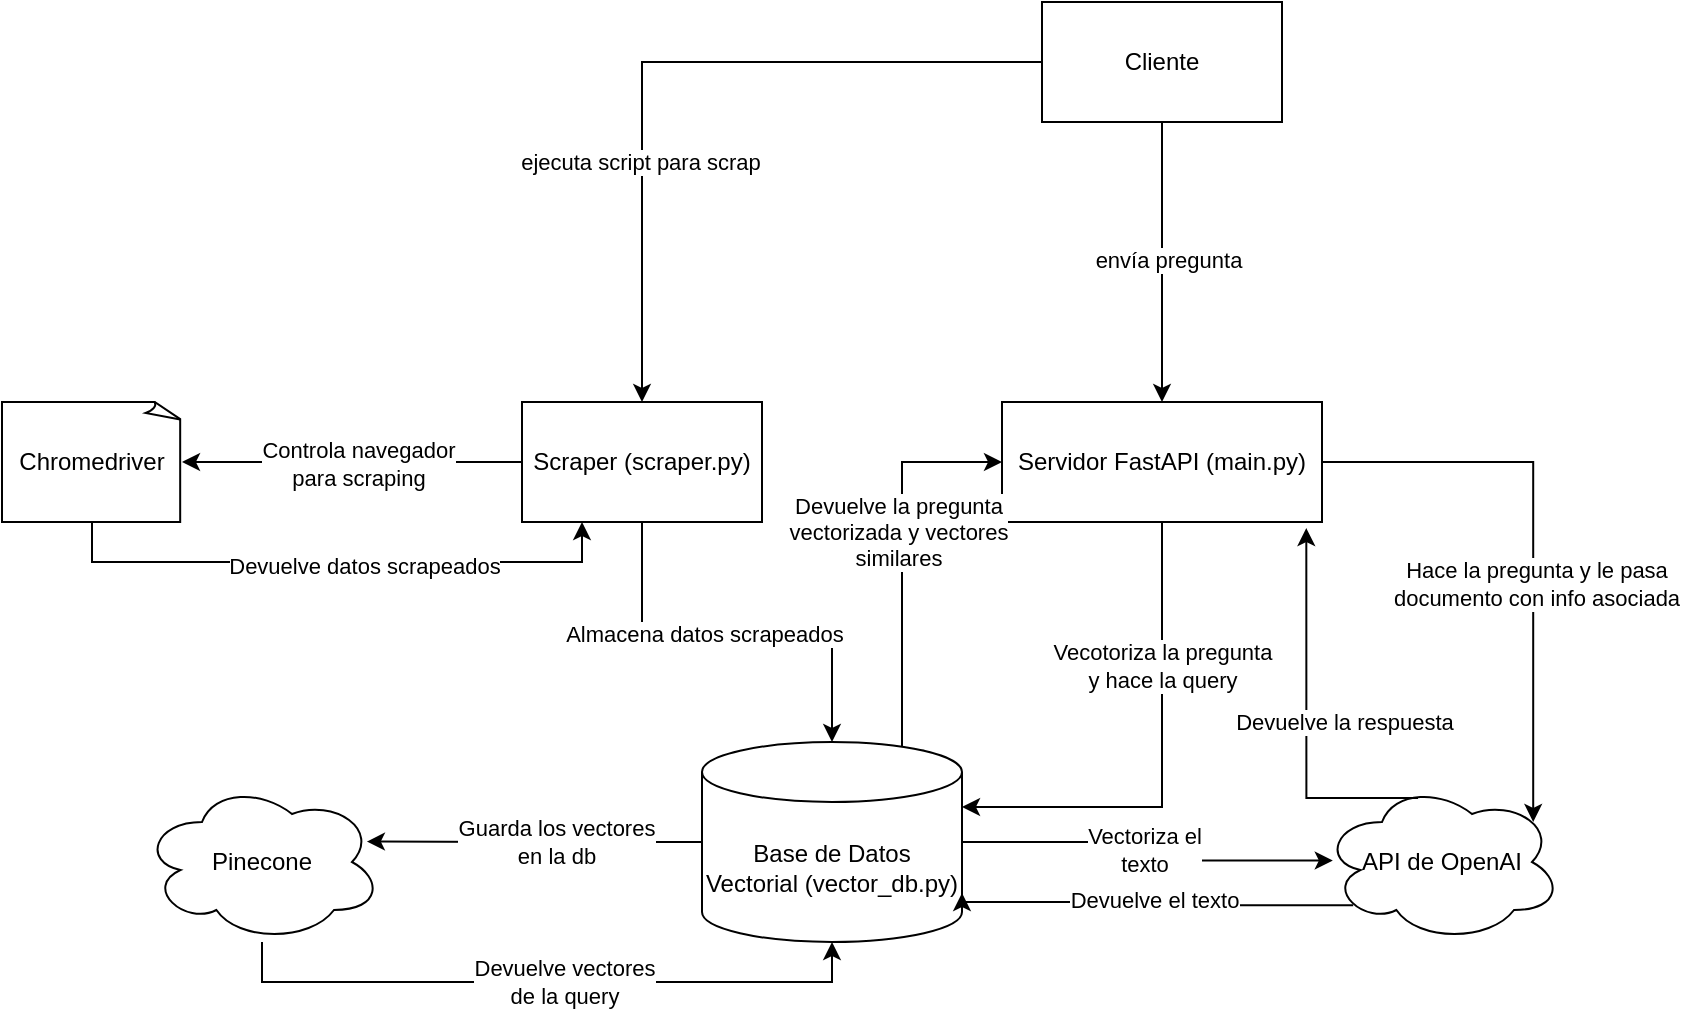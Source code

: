 <mxfile version="23.1.6" type="device">
  <diagram name="Página-1" id="oHYfnEX8kNg7gkCx5J6K">
    <mxGraphModel dx="1061" dy="548" grid="1" gridSize="10" guides="1" tooltips="1" connect="1" arrows="1" fold="1" page="1" pageScale="1" pageWidth="827" pageHeight="1169" math="0" shadow="0">
      <root>
        <mxCell id="0" />
        <mxCell id="1" parent="0" />
        <mxCell id="0_VJHjCuRp2BcXTrTzfY-1" value="Servidor FastAPI (main.py)" style="rounded=0;whiteSpace=wrap;html=1;" vertex="1" parent="1">
          <mxGeometry x="560" y="370" width="160" height="60" as="geometry" />
        </mxCell>
        <mxCell id="0_VJHjCuRp2BcXTrTzfY-14" value="" style="edgeStyle=orthogonalEdgeStyle;rounded=0;orthogonalLoop=1;jettySize=auto;html=1;" edge="1" parent="1" source="0_VJHjCuRp2BcXTrTzfY-2" target="0_VJHjCuRp2BcXTrTzfY-13">
          <mxGeometry relative="1" as="geometry" />
        </mxCell>
        <mxCell id="0_VJHjCuRp2BcXTrTzfY-15" value="Almacena datos scrapeados" style="edgeLabel;html=1;align=center;verticalAlign=middle;resizable=0;points=[];" vertex="1" connectable="0" parent="0_VJHjCuRp2BcXTrTzfY-14">
          <mxGeometry x="-0.161" y="-1" relative="1" as="geometry">
            <mxPoint as="offset" />
          </mxGeometry>
        </mxCell>
        <mxCell id="0_VJHjCuRp2BcXTrTzfY-2" value="Scraper (scraper.py)" style="rounded=0;whiteSpace=wrap;html=1;align=center;" vertex="1" parent="1">
          <mxGeometry x="320" y="370" width="120" height="60" as="geometry" />
        </mxCell>
        <mxCell id="0_VJHjCuRp2BcXTrTzfY-5" value="API de OpenAI" style="ellipse;shape=cloud;whiteSpace=wrap;html=1;" vertex="1" parent="1">
          <mxGeometry x="720" y="560" width="120" height="80" as="geometry" />
        </mxCell>
        <mxCell id="0_VJHjCuRp2BcXTrTzfY-6" value="Pinecone" style="ellipse;shape=cloud;whiteSpace=wrap;html=1;" vertex="1" parent="1">
          <mxGeometry x="130" y="560" width="120" height="80" as="geometry" />
        </mxCell>
        <mxCell id="0_VJHjCuRp2BcXTrTzfY-9" style="edgeStyle=orthogonalEdgeStyle;rounded=0;orthogonalLoop=1;jettySize=auto;html=1;entryX=0.5;entryY=0;entryDx=0;entryDy=0;" edge="1" parent="1" source="0_VJHjCuRp2BcXTrTzfY-7" target="0_VJHjCuRp2BcXTrTzfY-1">
          <mxGeometry relative="1" as="geometry" />
        </mxCell>
        <mxCell id="0_VJHjCuRp2BcXTrTzfY-10" value="envía pregunta" style="edgeLabel;html=1;align=center;verticalAlign=middle;resizable=0;points=[];" vertex="1" connectable="0" parent="0_VJHjCuRp2BcXTrTzfY-9">
          <mxGeometry x="-0.014" y="3" relative="1" as="geometry">
            <mxPoint as="offset" />
          </mxGeometry>
        </mxCell>
        <mxCell id="0_VJHjCuRp2BcXTrTzfY-11" style="edgeStyle=orthogonalEdgeStyle;rounded=0;orthogonalLoop=1;jettySize=auto;html=1;" edge="1" parent="1" source="0_VJHjCuRp2BcXTrTzfY-7" target="0_VJHjCuRp2BcXTrTzfY-2">
          <mxGeometry relative="1" as="geometry" />
        </mxCell>
        <mxCell id="0_VJHjCuRp2BcXTrTzfY-12" value="ejecuta script para scrap" style="edgeLabel;html=1;align=center;verticalAlign=middle;resizable=0;points=[];" vertex="1" connectable="0" parent="0_VJHjCuRp2BcXTrTzfY-11">
          <mxGeometry x="0.35" y="-1" relative="1" as="geometry">
            <mxPoint as="offset" />
          </mxGeometry>
        </mxCell>
        <mxCell id="0_VJHjCuRp2BcXTrTzfY-7" value="Cliente" style="rounded=0;whiteSpace=wrap;html=1;" vertex="1" parent="1">
          <mxGeometry x="580" y="170" width="120" height="60" as="geometry" />
        </mxCell>
        <mxCell id="0_VJHjCuRp2BcXTrTzfY-42" style="edgeStyle=orthogonalEdgeStyle;rounded=0;orthogonalLoop=1;jettySize=auto;html=1;entryX=0.25;entryY=1;entryDx=0;entryDy=0;" edge="1" parent="1" source="0_VJHjCuRp2BcXTrTzfY-8" target="0_VJHjCuRp2BcXTrTzfY-2">
          <mxGeometry relative="1" as="geometry">
            <Array as="points">
              <mxPoint x="105" y="450" />
              <mxPoint x="350" y="450" />
            </Array>
          </mxGeometry>
        </mxCell>
        <mxCell id="0_VJHjCuRp2BcXTrTzfY-43" value="Devuelve datos scrapeados" style="edgeLabel;html=1;align=center;verticalAlign=middle;resizable=0;points=[];" vertex="1" connectable="0" parent="0_VJHjCuRp2BcXTrTzfY-42">
          <mxGeometry x="-0.128" y="-2" relative="1" as="geometry">
            <mxPoint x="31" as="offset" />
          </mxGeometry>
        </mxCell>
        <mxCell id="0_VJHjCuRp2BcXTrTzfY-8" value="Chromedriver" style="whiteSpace=wrap;html=1;shape=mxgraph.basic.document" vertex="1" parent="1">
          <mxGeometry x="60" y="370" width="90" height="60" as="geometry" />
        </mxCell>
        <mxCell id="0_VJHjCuRp2BcXTrTzfY-34" style="edgeStyle=orthogonalEdgeStyle;rounded=0;orthogonalLoop=1;jettySize=auto;html=1;exitX=0.855;exitY=0;exitDx=0;exitDy=4.35;exitPerimeter=0;entryX=0;entryY=0.5;entryDx=0;entryDy=0;" edge="1" parent="1" source="0_VJHjCuRp2BcXTrTzfY-13" target="0_VJHjCuRp2BcXTrTzfY-1">
          <mxGeometry relative="1" as="geometry">
            <Array as="points">
              <mxPoint x="510" y="544" />
              <mxPoint x="510" y="400" />
            </Array>
          </mxGeometry>
        </mxCell>
        <mxCell id="0_VJHjCuRp2BcXTrTzfY-35" value="Devuelve la pregunta &lt;br&gt;vectorizada y vectores&lt;br&gt;similares" style="edgeLabel;html=1;align=center;verticalAlign=middle;resizable=0;points=[];" vertex="1" connectable="0" parent="0_VJHjCuRp2BcXTrTzfY-34">
          <mxGeometry x="0.175" y="2" relative="1" as="geometry">
            <mxPoint as="offset" />
          </mxGeometry>
        </mxCell>
        <mxCell id="0_VJHjCuRp2BcXTrTzfY-13" value="Base de Datos Vectorial (vector_db.py)" style="shape=cylinder3;whiteSpace=wrap;html=1;boundedLbl=1;backgroundOutline=1;size=15;" vertex="1" parent="1">
          <mxGeometry x="410" y="540" width="130" height="100" as="geometry" />
        </mxCell>
        <mxCell id="0_VJHjCuRp2BcXTrTzfY-16" style="edgeStyle=orthogonalEdgeStyle;rounded=0;orthogonalLoop=1;jettySize=auto;html=1;entryX=1;entryY=0.5;entryDx=0;entryDy=0;entryPerimeter=0;" edge="1" parent="1" source="0_VJHjCuRp2BcXTrTzfY-2" target="0_VJHjCuRp2BcXTrTzfY-8">
          <mxGeometry relative="1" as="geometry" />
        </mxCell>
        <mxCell id="0_VJHjCuRp2BcXTrTzfY-17" value="Controla navegador &lt;br&gt;para scraping" style="edgeLabel;html=1;align=center;verticalAlign=middle;resizable=0;points=[];" vertex="1" connectable="0" parent="0_VJHjCuRp2BcXTrTzfY-16">
          <mxGeometry x="-0.037" y="1" relative="1" as="geometry">
            <mxPoint as="offset" />
          </mxGeometry>
        </mxCell>
        <mxCell id="0_VJHjCuRp2BcXTrTzfY-26" style="edgeStyle=orthogonalEdgeStyle;rounded=0;orthogonalLoop=1;jettySize=auto;html=1;entryX=0.045;entryY=0.491;entryDx=0;entryDy=0;entryPerimeter=0;" edge="1" parent="1" source="0_VJHjCuRp2BcXTrTzfY-13" target="0_VJHjCuRp2BcXTrTzfY-5">
          <mxGeometry relative="1" as="geometry" />
        </mxCell>
        <mxCell id="0_VJHjCuRp2BcXTrTzfY-27" value="Vectoriza el&lt;br&gt;texto" style="edgeLabel;html=1;align=center;verticalAlign=middle;resizable=0;points=[];" vertex="1" connectable="0" parent="0_VJHjCuRp2BcXTrTzfY-26">
          <mxGeometry x="-0.09" y="-4" relative="1" as="geometry">
            <mxPoint x="2" as="offset" />
          </mxGeometry>
        </mxCell>
        <mxCell id="0_VJHjCuRp2BcXTrTzfY-28" style="edgeStyle=orthogonalEdgeStyle;rounded=0;orthogonalLoop=1;jettySize=auto;html=1;entryX=0.937;entryY=0.372;entryDx=0;entryDy=0;entryPerimeter=0;" edge="1" parent="1" source="0_VJHjCuRp2BcXTrTzfY-13" target="0_VJHjCuRp2BcXTrTzfY-6">
          <mxGeometry relative="1" as="geometry" />
        </mxCell>
        <mxCell id="0_VJHjCuRp2BcXTrTzfY-29" value="Guarda los vectores &lt;br&gt;en la db" style="edgeLabel;html=1;align=center;verticalAlign=middle;resizable=0;points=[];" vertex="1" connectable="0" parent="0_VJHjCuRp2BcXTrTzfY-28">
          <mxGeometry x="-0.076" relative="1" as="geometry">
            <mxPoint x="4" as="offset" />
          </mxGeometry>
        </mxCell>
        <mxCell id="0_VJHjCuRp2BcXTrTzfY-30" style="edgeStyle=orthogonalEdgeStyle;rounded=0;orthogonalLoop=1;jettySize=auto;html=1;entryX=0.5;entryY=1;entryDx=0;entryDy=0;entryPerimeter=0;" edge="1" parent="1" source="0_VJHjCuRp2BcXTrTzfY-6" target="0_VJHjCuRp2BcXTrTzfY-13">
          <mxGeometry relative="1" as="geometry">
            <Array as="points">
              <mxPoint x="190" y="660" />
              <mxPoint x="475" y="660" />
            </Array>
          </mxGeometry>
        </mxCell>
        <mxCell id="0_VJHjCuRp2BcXTrTzfY-31" value="Devuelve vectores &lt;br&gt;de la query" style="edgeLabel;html=1;align=center;verticalAlign=middle;resizable=0;points=[];" vertex="1" connectable="0" parent="0_VJHjCuRp2BcXTrTzfY-30">
          <mxGeometry x="0.052" relative="1" as="geometry">
            <mxPoint as="offset" />
          </mxGeometry>
        </mxCell>
        <mxCell id="0_VJHjCuRp2BcXTrTzfY-32" style="edgeStyle=orthogonalEdgeStyle;rounded=0;orthogonalLoop=1;jettySize=auto;html=1;exitX=0.5;exitY=1;exitDx=0;exitDy=0;entryX=1;entryY=0;entryDx=0;entryDy=32.5;entryPerimeter=0;" edge="1" parent="1" source="0_VJHjCuRp2BcXTrTzfY-1" target="0_VJHjCuRp2BcXTrTzfY-13">
          <mxGeometry relative="1" as="geometry" />
        </mxCell>
        <mxCell id="0_VJHjCuRp2BcXTrTzfY-33" value="Vecotoriza la pregunta&lt;br&gt;y hace la query" style="edgeLabel;html=1;align=center;verticalAlign=middle;resizable=0;points=[];" vertex="1" connectable="0" parent="0_VJHjCuRp2BcXTrTzfY-32">
          <mxGeometry x="-0.411" relative="1" as="geometry">
            <mxPoint as="offset" />
          </mxGeometry>
        </mxCell>
        <mxCell id="0_VJHjCuRp2BcXTrTzfY-36" style="edgeStyle=orthogonalEdgeStyle;rounded=0;orthogonalLoop=1;jettySize=auto;html=1;exitX=0.13;exitY=0.77;exitDx=0;exitDy=0;exitPerimeter=0;entryX=1;entryY=0.755;entryDx=0;entryDy=0;entryPerimeter=0;" edge="1" parent="1" source="0_VJHjCuRp2BcXTrTzfY-5" target="0_VJHjCuRp2BcXTrTzfY-13">
          <mxGeometry relative="1" as="geometry">
            <Array as="points">
              <mxPoint x="676" y="620" />
              <mxPoint x="540" y="620" />
            </Array>
          </mxGeometry>
        </mxCell>
        <mxCell id="0_VJHjCuRp2BcXTrTzfY-37" value="Devuelve el texto" style="edgeLabel;html=1;align=center;verticalAlign=middle;resizable=0;points=[];" vertex="1" connectable="0" parent="0_VJHjCuRp2BcXTrTzfY-36">
          <mxGeometry x="0.003" y="-1" relative="1" as="geometry">
            <mxPoint as="offset" />
          </mxGeometry>
        </mxCell>
        <mxCell id="0_VJHjCuRp2BcXTrTzfY-38" style="edgeStyle=orthogonalEdgeStyle;rounded=0;orthogonalLoop=1;jettySize=auto;html=1;exitX=1;exitY=0.5;exitDx=0;exitDy=0;entryX=0.88;entryY=0.25;entryDx=0;entryDy=0;entryPerimeter=0;" edge="1" parent="1" source="0_VJHjCuRp2BcXTrTzfY-1" target="0_VJHjCuRp2BcXTrTzfY-5">
          <mxGeometry relative="1" as="geometry" />
        </mxCell>
        <mxCell id="0_VJHjCuRp2BcXTrTzfY-39" value="Hace la pregunta y le pasa &lt;br&gt;documento con info asociada" style="edgeLabel;html=1;align=center;verticalAlign=middle;resizable=0;points=[];" vertex="1" connectable="0" parent="0_VJHjCuRp2BcXTrTzfY-38">
          <mxGeometry x="0.164" y="1" relative="1" as="geometry">
            <mxPoint as="offset" />
          </mxGeometry>
        </mxCell>
        <mxCell id="0_VJHjCuRp2BcXTrTzfY-40" style="edgeStyle=orthogonalEdgeStyle;rounded=0;orthogonalLoop=1;jettySize=auto;html=1;exitX=0.4;exitY=0.1;exitDx=0;exitDy=0;exitPerimeter=0;entryX=0.951;entryY=1.051;entryDx=0;entryDy=0;entryPerimeter=0;" edge="1" parent="1" source="0_VJHjCuRp2BcXTrTzfY-5" target="0_VJHjCuRp2BcXTrTzfY-1">
          <mxGeometry relative="1" as="geometry">
            <Array as="points">
              <mxPoint x="712" y="568" />
            </Array>
          </mxGeometry>
        </mxCell>
        <mxCell id="0_VJHjCuRp2BcXTrTzfY-41" value="Devuelve la respuesta" style="edgeLabel;html=1;align=center;verticalAlign=middle;resizable=0;points=[];" vertex="1" connectable="0" parent="0_VJHjCuRp2BcXTrTzfY-40">
          <mxGeometry x="-0.458" relative="1" as="geometry">
            <mxPoint x="14" y="-38" as="offset" />
          </mxGeometry>
        </mxCell>
      </root>
    </mxGraphModel>
  </diagram>
</mxfile>
